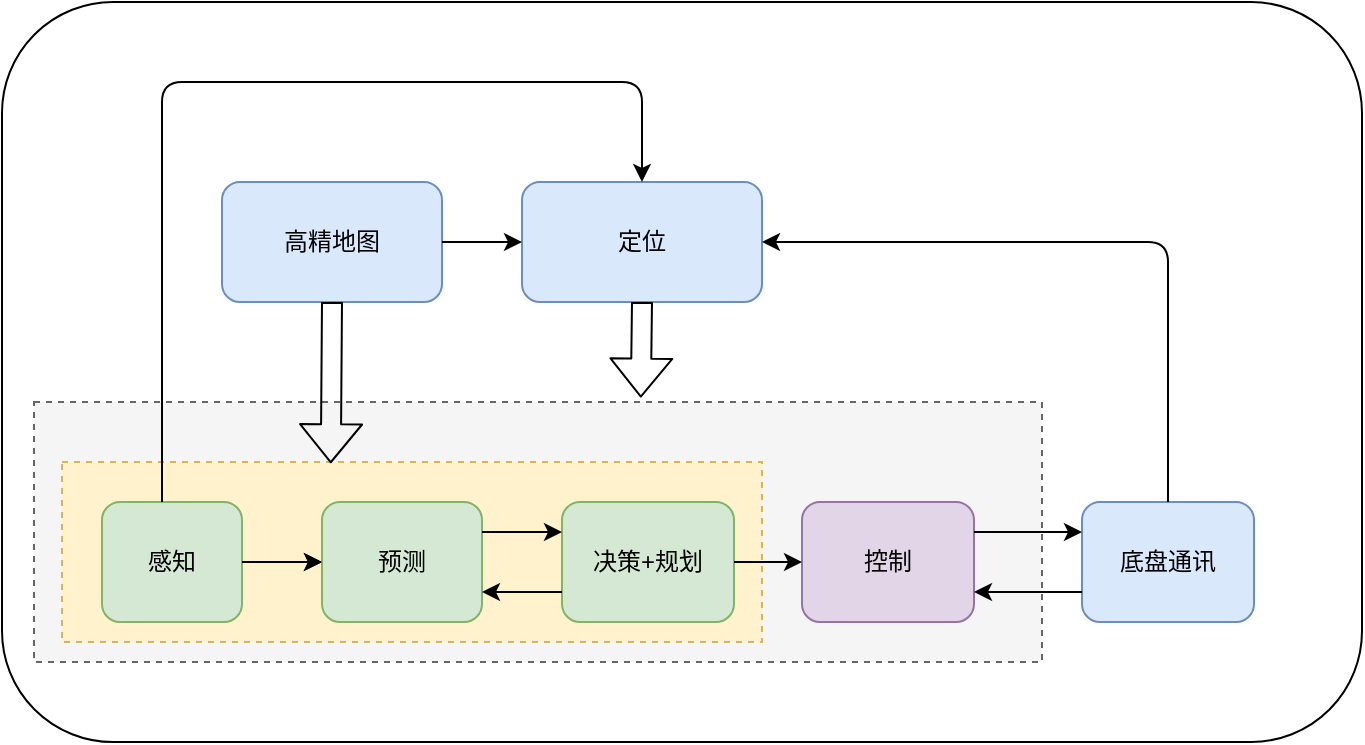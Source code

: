 <mxfile version="12.8.1" type="github">
  <diagram id="IvzBZQu9RqzcvrB-ywSl" name="Page-1">
    <mxGraphModel dx="1038" dy="531" grid="1" gridSize="10" guides="1" tooltips="1" connect="1" arrows="1" fold="1" page="1" pageScale="1" pageWidth="827" pageHeight="1169" math="0" shadow="0">
      <root>
        <mxCell id="0" />
        <mxCell id="1" parent="0" />
        <mxCell id="AETsQigowUdjQEIszeLm-1" value="" style="rounded=1;whiteSpace=wrap;html=1;" vertex="1" parent="1">
          <mxGeometry x="40" y="30" width="680" height="370" as="geometry" />
        </mxCell>
        <mxCell id="I4Q4-vSOTCrbTSJqbGZj-21" value="" style="rounded=0;whiteSpace=wrap;html=1;fillColor=#f5f5f5;strokeColor=#666666;fontColor=#333333;dashed=1;" parent="1" vertex="1">
          <mxGeometry x="56" y="230" width="504" height="130" as="geometry" />
        </mxCell>
        <mxCell id="I4Q4-vSOTCrbTSJqbGZj-8" value="" style="rounded=0;whiteSpace=wrap;html=1;fillColor=#fff2cc;strokeColor=#d6b656;dashed=1;" parent="1" vertex="1">
          <mxGeometry x="70" y="260" width="350" height="90" as="geometry" />
        </mxCell>
        <mxCell id="I4Q4-vSOTCrbTSJqbGZj-1" value="高精地图" style="rounded=1;whiteSpace=wrap;html=1;fillColor=#dae8fc;strokeColor=#6c8ebf;" parent="1" vertex="1">
          <mxGeometry x="150" y="120" width="110" height="60" as="geometry" />
        </mxCell>
        <mxCell id="I4Q4-vSOTCrbTSJqbGZj-2" value="定位" style="rounded=1;whiteSpace=wrap;html=1;fillColor=#dae8fc;strokeColor=#6c8ebf;" parent="1" vertex="1">
          <mxGeometry x="300" y="120" width="120" height="60" as="geometry" />
        </mxCell>
        <mxCell id="I4Q4-vSOTCrbTSJqbGZj-20" value="" style="edgeStyle=orthogonalEdgeStyle;rounded=0;orthogonalLoop=1;jettySize=auto;html=1;" parent="1" source="I4Q4-vSOTCrbTSJqbGZj-3" target="I4Q4-vSOTCrbTSJqbGZj-4" edge="1">
          <mxGeometry relative="1" as="geometry" />
        </mxCell>
        <mxCell id="I4Q4-vSOTCrbTSJqbGZj-3" value="感知" style="rounded=1;whiteSpace=wrap;html=1;fillColor=#d5e8d4;strokeColor=#82b366;" parent="1" vertex="1">
          <mxGeometry x="90" y="280" width="70" height="60" as="geometry" />
        </mxCell>
        <mxCell id="I4Q4-vSOTCrbTSJqbGZj-4" value="预测" style="rounded=1;whiteSpace=wrap;html=1;fillColor=#d5e8d4;strokeColor=#82b366;" parent="1" vertex="1">
          <mxGeometry x="200" y="280" width="80" height="60" as="geometry" />
        </mxCell>
        <mxCell id="I4Q4-vSOTCrbTSJqbGZj-5" value="决策+规划" style="rounded=1;whiteSpace=wrap;html=1;fillColor=#d5e8d4;strokeColor=#82b366;" parent="1" vertex="1">
          <mxGeometry x="320" y="280" width="86" height="60" as="geometry" />
        </mxCell>
        <mxCell id="I4Q4-vSOTCrbTSJqbGZj-7" value="控制" style="rounded=1;whiteSpace=wrap;html=1;fillColor=#e1d5e7;strokeColor=#9673a6;" parent="1" vertex="1">
          <mxGeometry x="440" y="280" width="86" height="60" as="geometry" />
        </mxCell>
        <mxCell id="I4Q4-vSOTCrbTSJqbGZj-17" value="" style="endArrow=classic;html=1;entryX=0;entryY=0.5;entryDx=0;entryDy=0;" parent="1" target="I4Q4-vSOTCrbTSJqbGZj-4" edge="1">
          <mxGeometry width="50" height="50" relative="1" as="geometry">
            <mxPoint x="160" y="310" as="sourcePoint" />
            <mxPoint x="210" y="260" as="targetPoint" />
          </mxGeometry>
        </mxCell>
        <mxCell id="I4Q4-vSOTCrbTSJqbGZj-18" value="" style="endArrow=classic;html=1;entryX=0;entryY=0.25;entryDx=0;entryDy=0;exitX=1;exitY=0.25;exitDx=0;exitDy=0;" parent="1" source="I4Q4-vSOTCrbTSJqbGZj-4" target="I4Q4-vSOTCrbTSJqbGZj-5" edge="1">
          <mxGeometry width="50" height="50" relative="1" as="geometry">
            <mxPoint x="170" y="320" as="sourcePoint" />
            <mxPoint x="210" y="320" as="targetPoint" />
          </mxGeometry>
        </mxCell>
        <mxCell id="I4Q4-vSOTCrbTSJqbGZj-19" value="" style="endArrow=classic;html=1;entryX=1;entryY=0.75;entryDx=0;entryDy=0;exitX=0;exitY=0.75;exitDx=0;exitDy=0;" parent="1" source="I4Q4-vSOTCrbTSJqbGZj-5" target="I4Q4-vSOTCrbTSJqbGZj-4" edge="1">
          <mxGeometry width="50" height="50" relative="1" as="geometry">
            <mxPoint x="290" y="305" as="sourcePoint" />
            <mxPoint x="330" y="305" as="targetPoint" />
          </mxGeometry>
        </mxCell>
        <mxCell id="I4Q4-vSOTCrbTSJqbGZj-22" value="" style="endArrow=classic;html=1;exitX=1;exitY=0.5;exitDx=0;exitDy=0;entryX=0;entryY=0.5;entryDx=0;entryDy=0;" parent="1" source="I4Q4-vSOTCrbTSJqbGZj-1" target="I4Q4-vSOTCrbTSJqbGZj-2" edge="1">
          <mxGeometry width="50" height="50" relative="1" as="geometry">
            <mxPoint x="390" y="320" as="sourcePoint" />
            <mxPoint x="440" y="270" as="targetPoint" />
          </mxGeometry>
        </mxCell>
        <mxCell id="I4Q4-vSOTCrbTSJqbGZj-25" value="" style="endArrow=classic;html=1;entryX=0.5;entryY=0;entryDx=0;entryDy=0;" parent="1" target="I4Q4-vSOTCrbTSJqbGZj-2" edge="1">
          <mxGeometry width="50" height="50" relative="1" as="geometry">
            <mxPoint x="120" y="280" as="sourcePoint" />
            <mxPoint x="360" y="70" as="targetPoint" />
            <Array as="points">
              <mxPoint x="120" y="70" />
              <mxPoint x="360" y="70" />
            </Array>
          </mxGeometry>
        </mxCell>
        <mxCell id="I4Q4-vSOTCrbTSJqbGZj-26" value="" style="endArrow=classic;html=1;exitX=1;exitY=0.5;exitDx=0;exitDy=0;entryX=0;entryY=0.5;entryDx=0;entryDy=0;" parent="1" source="I4Q4-vSOTCrbTSJqbGZj-5" target="I4Q4-vSOTCrbTSJqbGZj-7" edge="1">
          <mxGeometry width="50" height="50" relative="1" as="geometry">
            <mxPoint x="390" y="320" as="sourcePoint" />
            <mxPoint x="440" y="270" as="targetPoint" />
          </mxGeometry>
        </mxCell>
        <mxCell id="I4Q4-vSOTCrbTSJqbGZj-27" value="底盘通讯" style="rounded=1;whiteSpace=wrap;html=1;fillColor=#dae8fc;strokeColor=#6c8ebf;" parent="1" vertex="1">
          <mxGeometry x="580" y="280" width="86" height="60" as="geometry" />
        </mxCell>
        <mxCell id="I4Q4-vSOTCrbTSJqbGZj-28" value="" style="endArrow=classic;html=1;exitX=1;exitY=0.25;exitDx=0;exitDy=0;entryX=0;entryY=0.25;entryDx=0;entryDy=0;" parent="1" source="I4Q4-vSOTCrbTSJqbGZj-7" target="I4Q4-vSOTCrbTSJqbGZj-27" edge="1">
          <mxGeometry width="50" height="50" relative="1" as="geometry">
            <mxPoint x="390" y="320" as="sourcePoint" />
            <mxPoint x="440" y="270" as="targetPoint" />
          </mxGeometry>
        </mxCell>
        <mxCell id="I4Q4-vSOTCrbTSJqbGZj-29" value="" style="endArrow=classic;html=1;exitX=0;exitY=0.75;exitDx=0;exitDy=0;entryX=1;entryY=0.75;entryDx=0;entryDy=0;" parent="1" source="I4Q4-vSOTCrbTSJqbGZj-27" target="I4Q4-vSOTCrbTSJqbGZj-7" edge="1">
          <mxGeometry width="50" height="50" relative="1" as="geometry">
            <mxPoint x="610" y="400" as="sourcePoint" />
            <mxPoint x="664" y="400" as="targetPoint" />
          </mxGeometry>
        </mxCell>
        <mxCell id="I4Q4-vSOTCrbTSJqbGZj-31" value="" style="shape=flexArrow;endArrow=classic;html=1;exitX=0.5;exitY=1;exitDx=0;exitDy=0;entryX=0.384;entryY=0.007;entryDx=0;entryDy=0;entryPerimeter=0;" parent="1" source="I4Q4-vSOTCrbTSJqbGZj-1" target="I4Q4-vSOTCrbTSJqbGZj-8" edge="1">
          <mxGeometry width="50" height="50" relative="1" as="geometry">
            <mxPoint x="390" y="320" as="sourcePoint" />
            <mxPoint x="440" y="270" as="targetPoint" />
          </mxGeometry>
        </mxCell>
        <mxCell id="I4Q4-vSOTCrbTSJqbGZj-32" value="" style="shape=flexArrow;endArrow=classic;html=1;exitX=0.5;exitY=1;exitDx=0;exitDy=0;entryX=0.602;entryY=-0.017;entryDx=0;entryDy=0;entryPerimeter=0;" parent="1" source="I4Q4-vSOTCrbTSJqbGZj-2" target="I4Q4-vSOTCrbTSJqbGZj-21" edge="1">
          <mxGeometry width="50" height="50" relative="1" as="geometry">
            <mxPoint x="390" y="320" as="sourcePoint" />
            <mxPoint x="440" y="270" as="targetPoint" />
          </mxGeometry>
        </mxCell>
        <mxCell id="I4Q4-vSOTCrbTSJqbGZj-33" value="" style="endArrow=classic;html=1;exitX=0.5;exitY=0;exitDx=0;exitDy=0;entryX=1;entryY=0.5;entryDx=0;entryDy=0;" parent="1" source="I4Q4-vSOTCrbTSJqbGZj-27" target="I4Q4-vSOTCrbTSJqbGZj-2" edge="1">
          <mxGeometry width="50" height="50" relative="1" as="geometry">
            <mxPoint x="390" y="320" as="sourcePoint" />
            <mxPoint x="440" y="270" as="targetPoint" />
            <Array as="points">
              <mxPoint x="623" y="150" />
            </Array>
          </mxGeometry>
        </mxCell>
      </root>
    </mxGraphModel>
  </diagram>
</mxfile>
